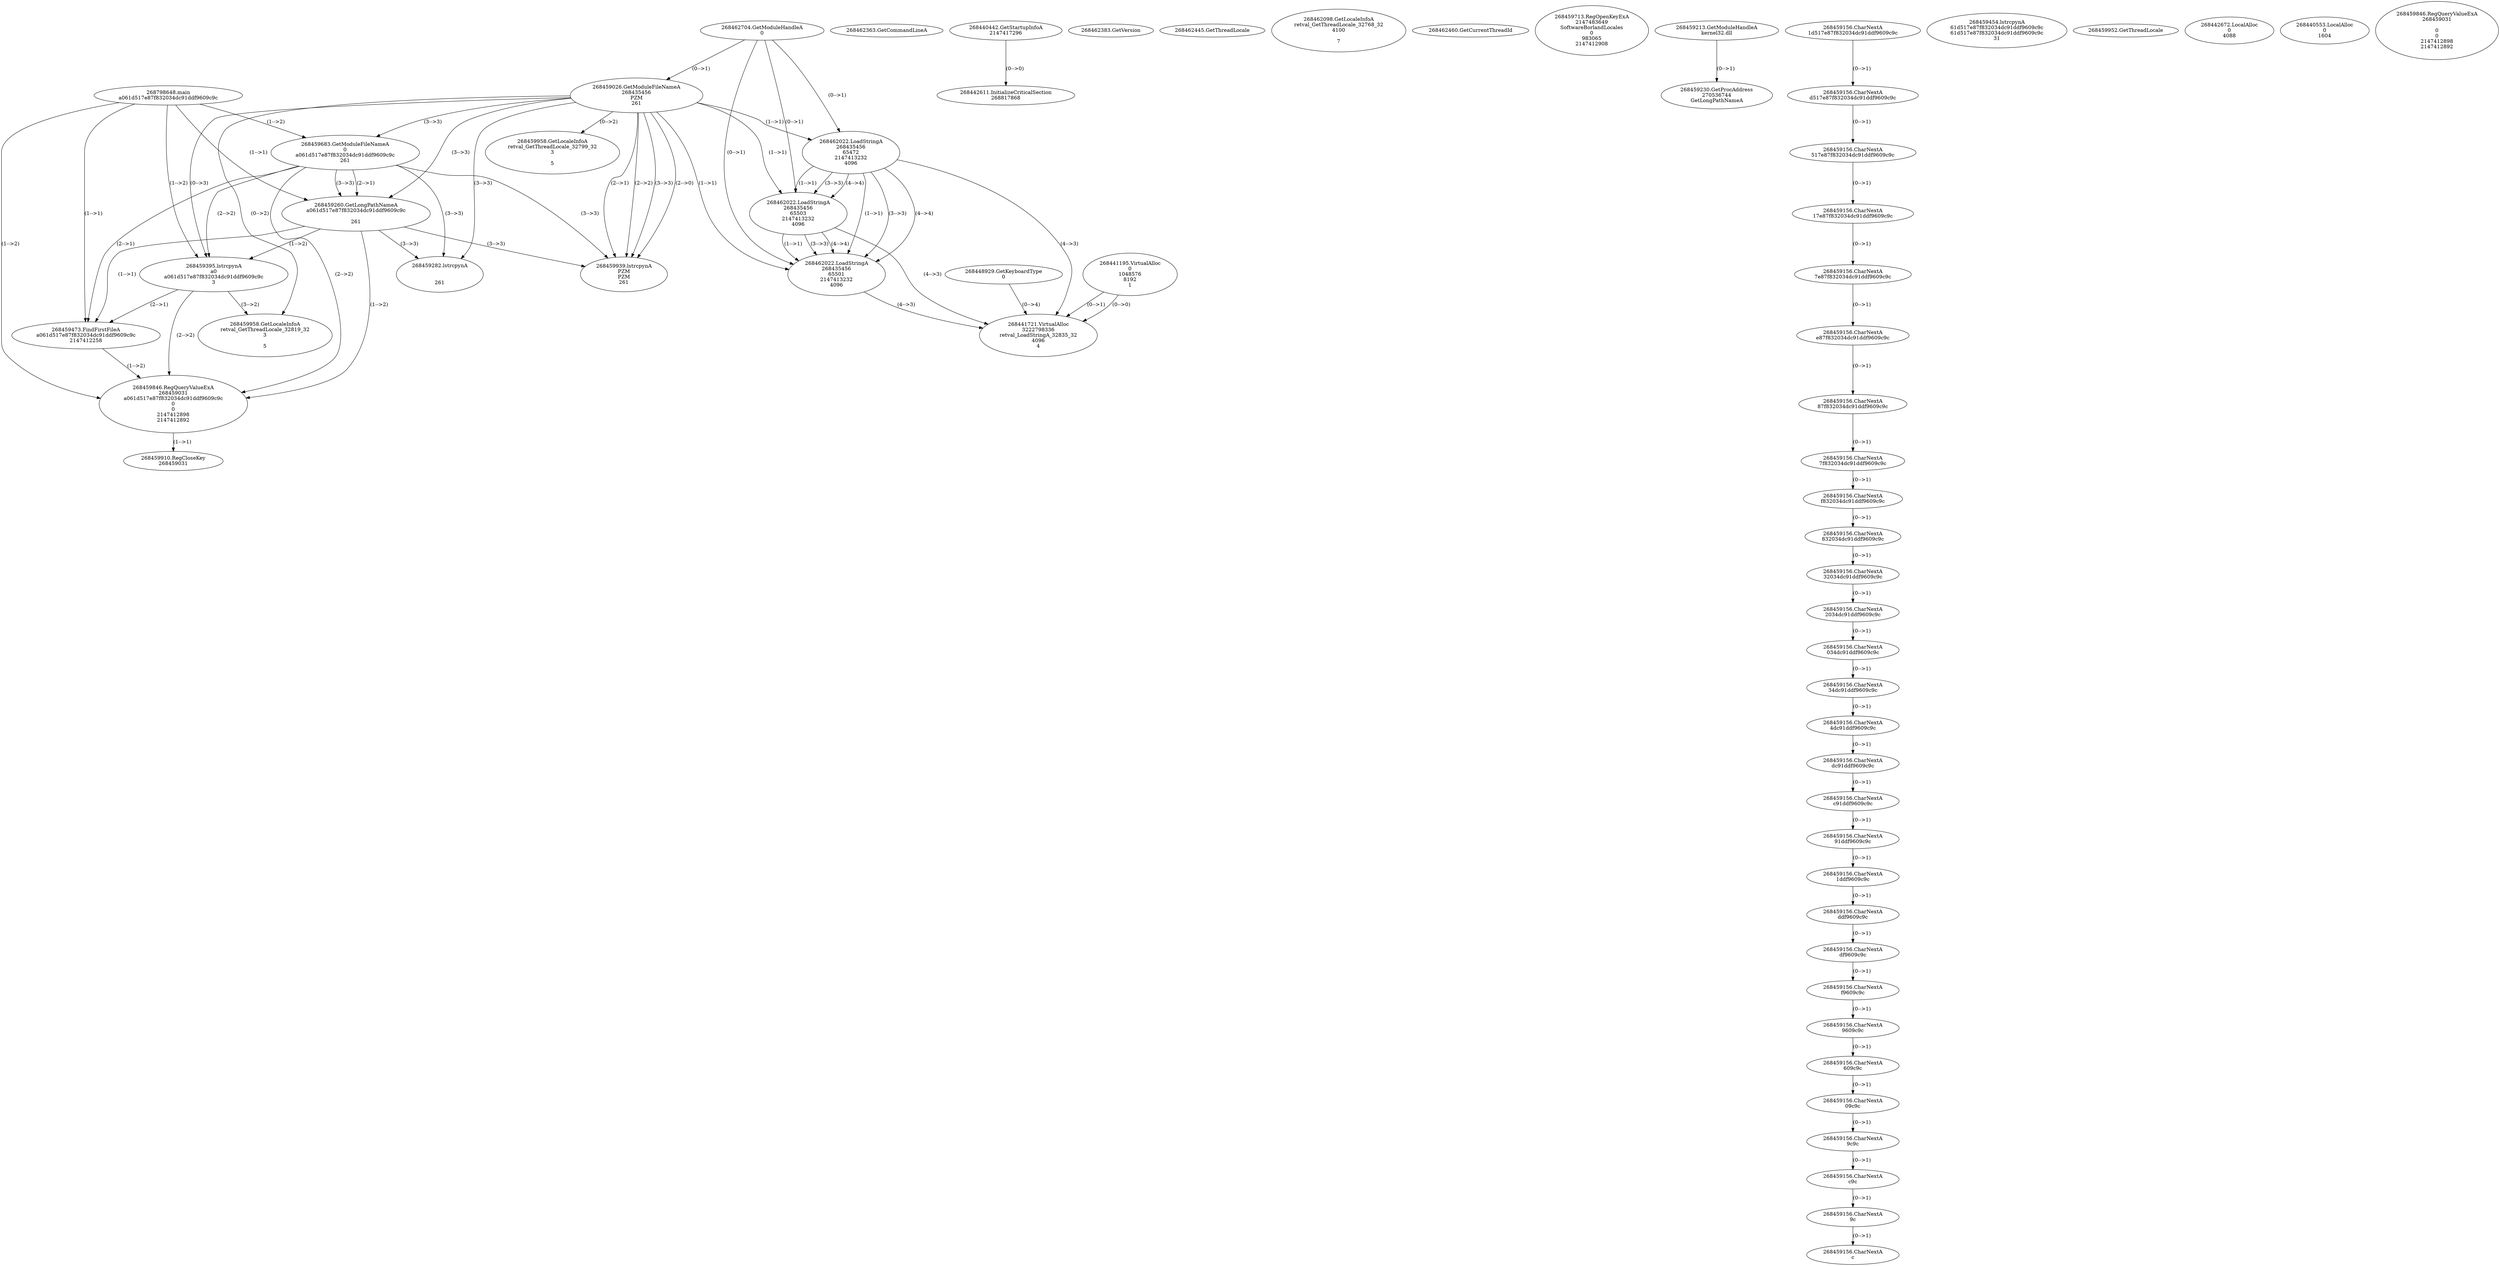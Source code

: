 // Global SCDG with merge call
digraph {
	0 [label="268798648.main
a061d517e87f832034dc91ddf9609c9c"]
	1 [label="268462704.GetModuleHandleA
0"]
	2 [label="268448929.GetKeyboardType
0"]
	3 [label="268462363.GetCommandLineA
"]
	4 [label="268440442.GetStartupInfoA
2147417296"]
	5 [label="268462383.GetVersion
"]
	6 [label="268462445.GetThreadLocale
"]
	7 [label="268462098.GetLocaleInfoA
retval_GetThreadLocale_32768_32
4100

7"]
	8 [label="268462460.GetCurrentThreadId
"]
	9 [label="268459026.GetModuleFileNameA
268435456
PZM
261"]
	1 -> 9 [label="(0-->1)"]
	10 [label="268459683.GetModuleFileNameA
0
a061d517e87f832034dc91ddf9609c9c
261"]
	0 -> 10 [label="(1-->2)"]
	9 -> 10 [label="(3-->3)"]
	11 [label="268459713.RegOpenKeyExA
2147483649
Software\Borland\Locales
0
983065
2147412908"]
	12 [label="268459213.GetModuleHandleA
kernel32.dll"]
	13 [label="268459230.GetProcAddress
270536744
GetLongPathNameA"]
	12 -> 13 [label="(0-->1)"]
	14 [label="268459260.GetLongPathNameA
a061d517e87f832034dc91ddf9609c9c

261"]
	0 -> 14 [label="(1-->1)"]
	10 -> 14 [label="(2-->1)"]
	9 -> 14 [label="(3-->3)"]
	10 -> 14 [label="(3-->3)"]
	15 [label="268459395.lstrcpynA
a0
a061d517e87f832034dc91ddf9609c9c
3"]
	0 -> 15 [label="(1-->2)"]
	10 -> 15 [label="(2-->2)"]
	14 -> 15 [label="(1-->2)"]
	9 -> 15 [label="(0-->3)"]
	16 [label="268459156.CharNextA
1d517e87f832034dc91ddf9609c9c"]
	17 [label="268459156.CharNextA
d517e87f832034dc91ddf9609c9c"]
	16 -> 17 [label="(0-->1)"]
	18 [label="268459156.CharNextA
517e87f832034dc91ddf9609c9c"]
	17 -> 18 [label="(0-->1)"]
	19 [label="268459156.CharNextA
17e87f832034dc91ddf9609c9c"]
	18 -> 19 [label="(0-->1)"]
	20 [label="268459156.CharNextA
7e87f832034dc91ddf9609c9c"]
	19 -> 20 [label="(0-->1)"]
	21 [label="268459156.CharNextA
e87f832034dc91ddf9609c9c"]
	20 -> 21 [label="(0-->1)"]
	22 [label="268459156.CharNextA
87f832034dc91ddf9609c9c"]
	21 -> 22 [label="(0-->1)"]
	23 [label="268459156.CharNextA
7f832034dc91ddf9609c9c"]
	22 -> 23 [label="(0-->1)"]
	24 [label="268459156.CharNextA
f832034dc91ddf9609c9c"]
	23 -> 24 [label="(0-->1)"]
	25 [label="268459156.CharNextA
832034dc91ddf9609c9c"]
	24 -> 25 [label="(0-->1)"]
	26 [label="268459156.CharNextA
32034dc91ddf9609c9c"]
	25 -> 26 [label="(0-->1)"]
	27 [label="268459156.CharNextA
2034dc91ddf9609c9c"]
	26 -> 27 [label="(0-->1)"]
	28 [label="268459156.CharNextA
034dc91ddf9609c9c"]
	27 -> 28 [label="(0-->1)"]
	29 [label="268459156.CharNextA
34dc91ddf9609c9c"]
	28 -> 29 [label="(0-->1)"]
	30 [label="268459156.CharNextA
4dc91ddf9609c9c"]
	29 -> 30 [label="(0-->1)"]
	31 [label="268459156.CharNextA
dc91ddf9609c9c"]
	30 -> 31 [label="(0-->1)"]
	32 [label="268459156.CharNextA
c91ddf9609c9c"]
	31 -> 32 [label="(0-->1)"]
	33 [label="268459156.CharNextA
91ddf9609c9c"]
	32 -> 33 [label="(0-->1)"]
	34 [label="268459156.CharNextA
1ddf9609c9c"]
	33 -> 34 [label="(0-->1)"]
	35 [label="268459156.CharNextA
ddf9609c9c"]
	34 -> 35 [label="(0-->1)"]
	36 [label="268459156.CharNextA
df9609c9c"]
	35 -> 36 [label="(0-->1)"]
	37 [label="268459156.CharNextA
f9609c9c"]
	36 -> 37 [label="(0-->1)"]
	38 [label="268459156.CharNextA
9609c9c"]
	37 -> 38 [label="(0-->1)"]
	39 [label="268459156.CharNextA
609c9c"]
	38 -> 39 [label="(0-->1)"]
	40 [label="268459156.CharNextA
09c9c"]
	39 -> 40 [label="(0-->1)"]
	41 [label="268459156.CharNextA
9c9c"]
	40 -> 41 [label="(0-->1)"]
	42 [label="268459156.CharNextA
c9c"]
	41 -> 42 [label="(0-->1)"]
	43 [label="268459156.CharNextA
9c"]
	42 -> 43 [label="(0-->1)"]
	44 [label="268459156.CharNextA
c"]
	43 -> 44 [label="(0-->1)"]
	45 [label="268459454.lstrcpynA
61d517e87f832034dc91ddf9609c9c
61d517e87f832034dc91ddf9609c9c
31"]
	46 [label="268459473.FindFirstFileA
a061d517e87f832034dc91ddf9609c9c
2147412258"]
	0 -> 46 [label="(1-->1)"]
	10 -> 46 [label="(2-->1)"]
	14 -> 46 [label="(1-->1)"]
	15 -> 46 [label="(2-->1)"]
	47 [label="268459846.RegQueryValueExA
268459031
a061d517e87f832034dc91ddf9609c9c
0
0
2147412898
2147412892"]
	0 -> 47 [label="(1-->2)"]
	10 -> 47 [label="(2-->2)"]
	14 -> 47 [label="(1-->2)"]
	15 -> 47 [label="(2-->2)"]
	46 -> 47 [label="(1-->2)"]
	48 [label="268459910.RegCloseKey
268459031"]
	47 -> 48 [label="(1-->1)"]
	49 [label="268459939.lstrcpynA
PZM
PZM
261"]
	9 -> 49 [label="(2-->1)"]
	9 -> 49 [label="(2-->2)"]
	9 -> 49 [label="(3-->3)"]
	10 -> 49 [label="(3-->3)"]
	14 -> 49 [label="(3-->3)"]
	9 -> 49 [label="(2-->0)"]
	50 [label="268459952.GetThreadLocale
"]
	51 [label="268459958.GetLocaleInfoA
retval_GetThreadLocale_32819_32
3

5"]
	9 -> 51 [label="(0-->2)"]
	15 -> 51 [label="(3-->2)"]
	52 [label="268462022.LoadStringA
268435456
65472
2147413232
4096"]
	1 -> 52 [label="(0-->1)"]
	9 -> 52 [label="(1-->1)"]
	53 [label="268462022.LoadStringA
268435456
65503
2147413232
4096"]
	1 -> 53 [label="(0-->1)"]
	9 -> 53 [label="(1-->1)"]
	52 -> 53 [label="(1-->1)"]
	52 -> 53 [label="(3-->3)"]
	52 -> 53 [label="(4-->4)"]
	54 [label="268462022.LoadStringA
268435456
65501
2147413232
4096"]
	1 -> 54 [label="(0-->1)"]
	9 -> 54 [label="(1-->1)"]
	52 -> 54 [label="(1-->1)"]
	53 -> 54 [label="(1-->1)"]
	52 -> 54 [label="(3-->3)"]
	53 -> 54 [label="(3-->3)"]
	52 -> 54 [label="(4-->4)"]
	53 -> 54 [label="(4-->4)"]
	55 [label="268442611.InitializeCriticalSection
268817868"]
	4 -> 55 [label="(0-->0)"]
	56 [label="268442672.LocalAlloc
0
4088"]
	57 [label="268441195.VirtualAlloc
0
1048576
8192
1"]
	58 [label="268440553.LocalAlloc
0
1604"]
	59 [label="268441721.VirtualAlloc
3222798336
retval_LoadStringA_32835_32
4096
4"]
	57 -> 59 [label="(0-->1)"]
	52 -> 59 [label="(4-->3)"]
	53 -> 59 [label="(4-->3)"]
	54 -> 59 [label="(4-->3)"]
	2 -> 59 [label="(0-->4)"]
	57 -> 59 [label="(0-->0)"]
	60 [label="268459282.lstrcpynA


261"]
	9 -> 60 [label="(3-->3)"]
	10 -> 60 [label="(3-->3)"]
	14 -> 60 [label="(3-->3)"]
	61 [label="268459846.RegQueryValueExA
268459031

0
0
2147412898
2147412892"]
	62 [label="268459958.GetLocaleInfoA
retval_GetThreadLocale_32799_32
3

5"]
	9 -> 62 [label="(0-->2)"]
}
